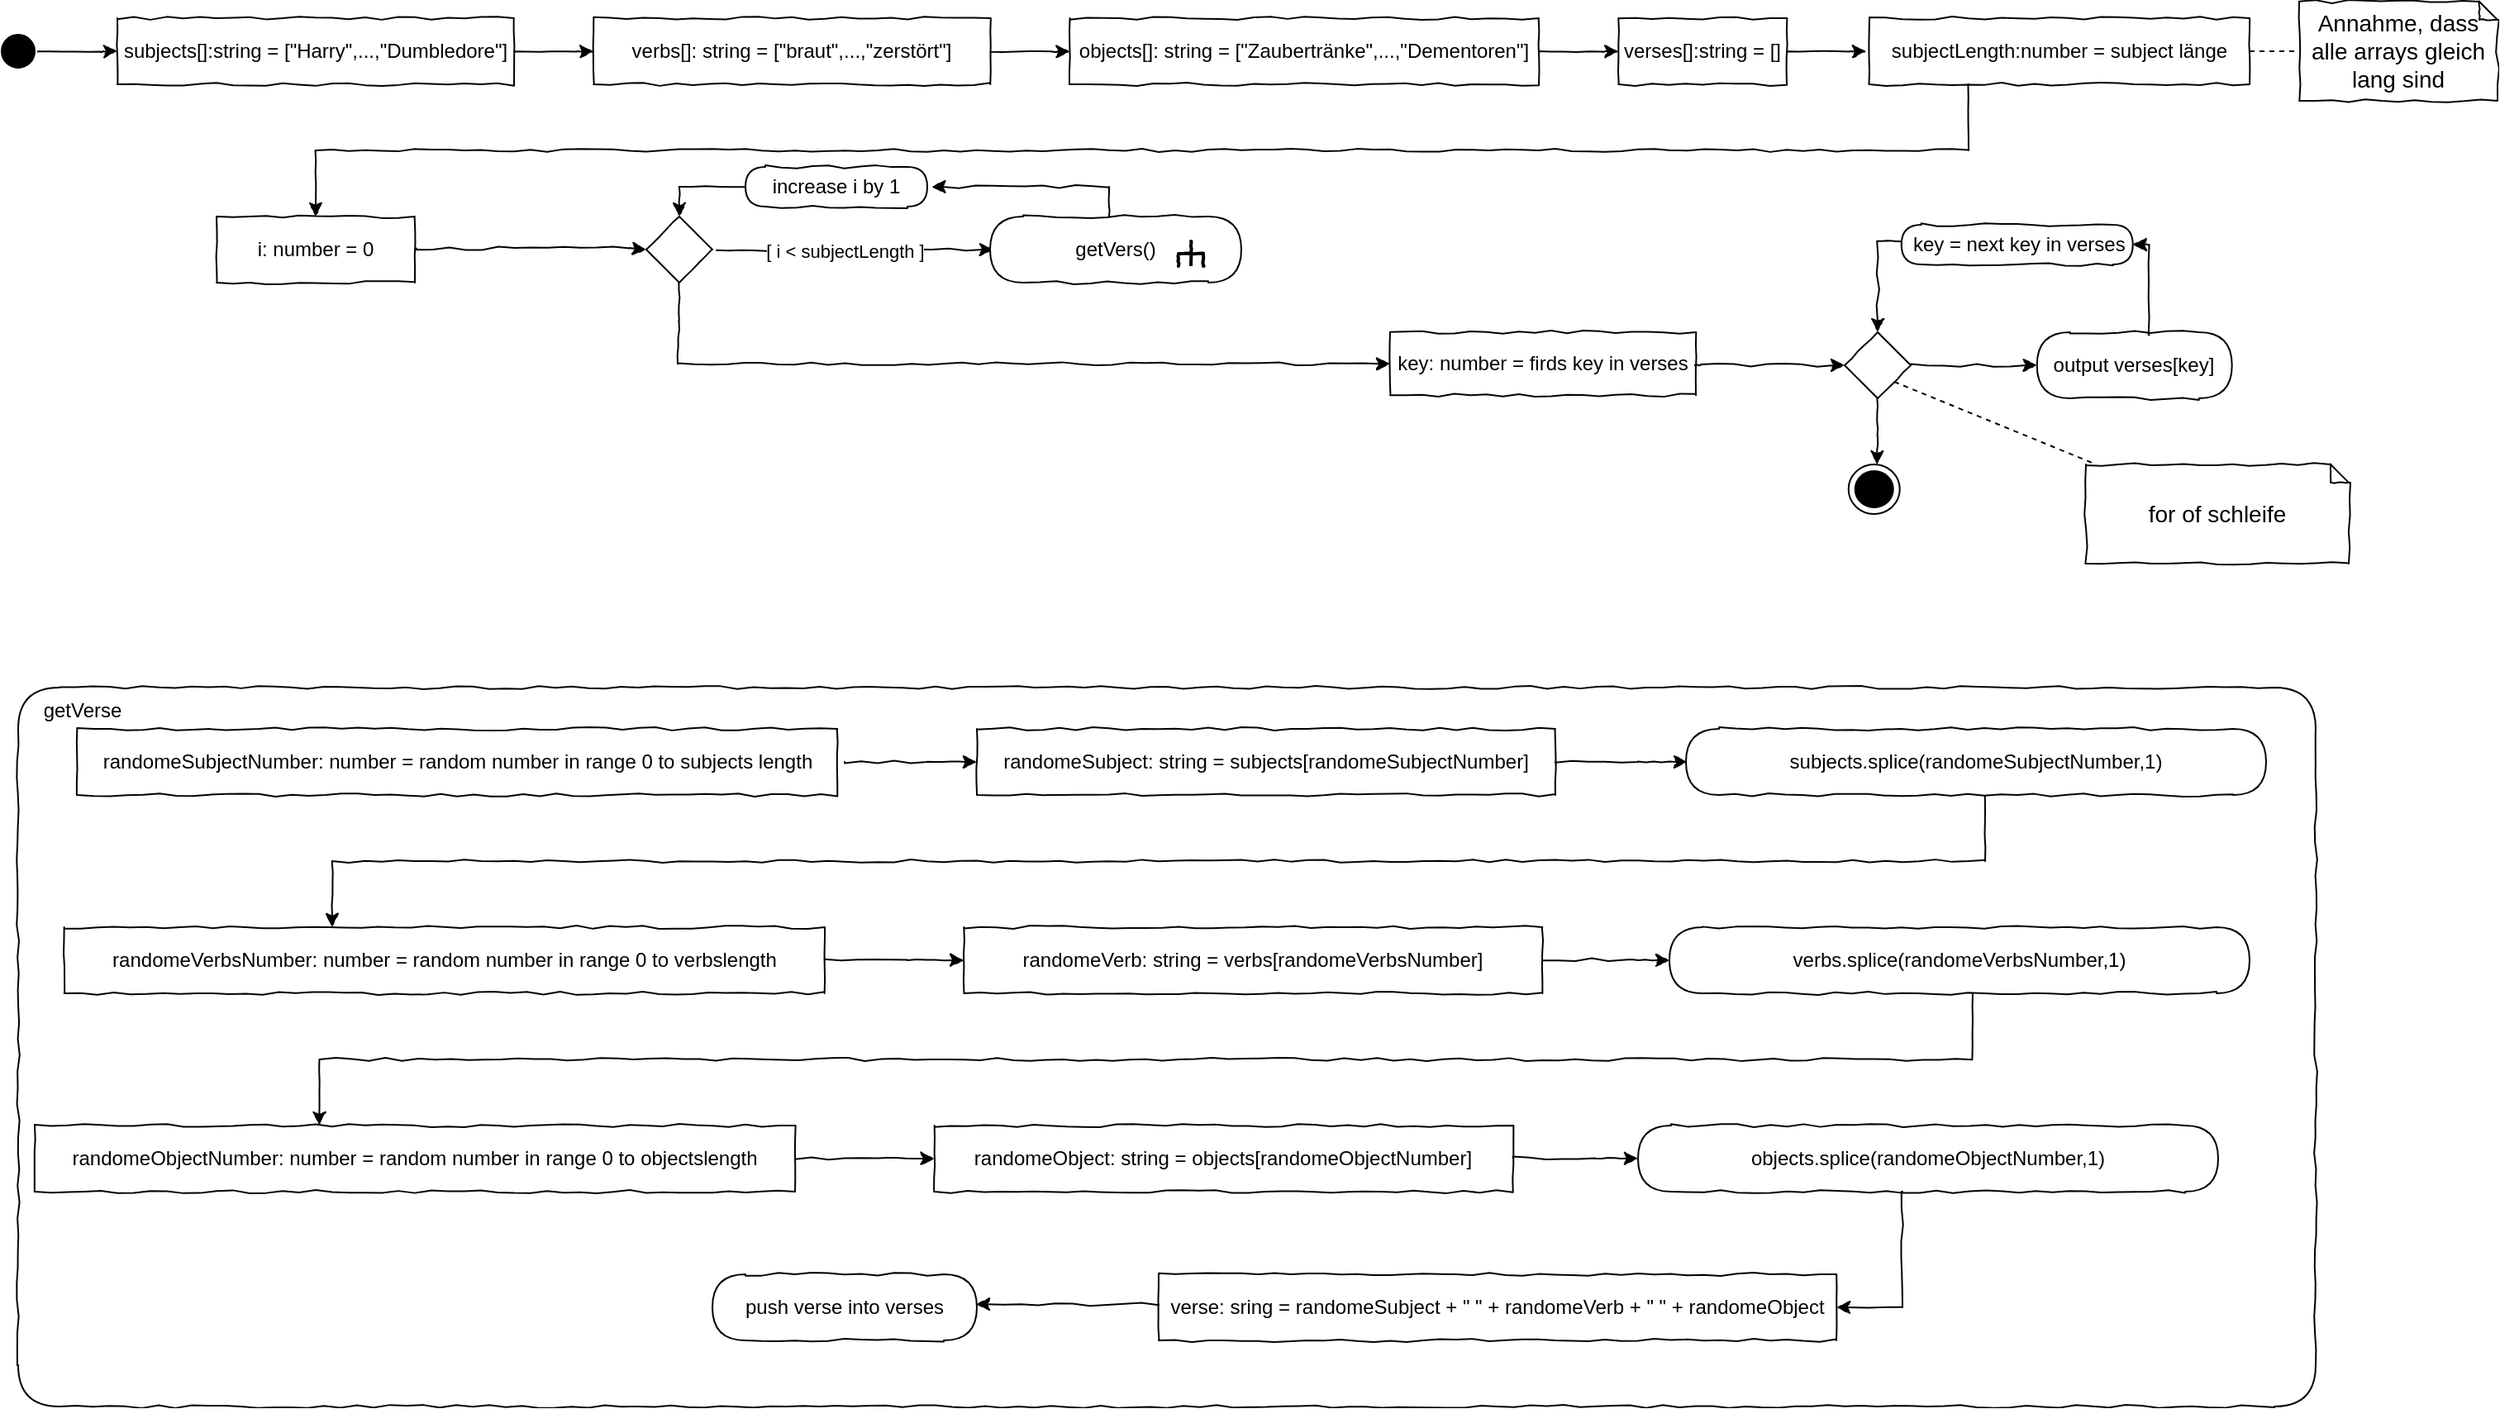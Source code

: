 <mxfile version="13.0.7" type="device"><diagram id="lGqguJDUNLCGgktL8488" name="Page-1"><mxGraphModel dx="993" dy="750" grid="1" gridSize="10" guides="1" tooltips="1" connect="1" arrows="1" fold="1" page="1" pageScale="1" pageWidth="1600" pageHeight="900" math="0" shadow="0"><root><mxCell id="0"/><mxCell id="1" parent="0"/><mxCell id="oD9HerVulyRnA6-nA6v5-68" value="&lt;div style=&quot;text-align: left&quot;&gt;&lt;span&gt;&amp;nbsp; &amp;nbsp; getVerse&lt;/span&gt;&lt;/div&gt;" style="rounded=1;whiteSpace=wrap;html=1;shadow=0;glass=0;comic=1;strokeColor=#000000;labelPosition=center;verticalLabelPosition=middle;align=left;verticalAlign=top;absoluteArcSize=1;arcSize=50;" vertex="1" parent="1"><mxGeometry x="100" y="445" width="1390" height="435" as="geometry"/></mxCell><mxCell id="oD9HerVulyRnA6-nA6v5-1" value="" style="ellipse;whiteSpace=wrap;html=1;rounded=0;shadow=0;comic=0;labelBackgroundColor=none;strokeColor=#000000;strokeWidth=1;fillColor=#000000;fontFamily=Verdana;fontSize=12;fontColor=#000000;align=center;comic=1" vertex="1" parent="1"><mxGeometry x="90" y="50" width="20" height="20" as="geometry"/></mxCell><mxCell id="oD9HerVulyRnA6-nA6v5-2" value="" style="edgeStyle=orthogonalEdgeStyle;rounded=0;html=1;jettySize=auto;orthogonalLoop=1;comic=1;exitX=1.093;exitY=0.511;exitDx=0;exitDy=0;exitPerimeter=0;" edge="1" parent="1" source="oD9HerVulyRnA6-nA6v5-1"><mxGeometry relative="1" as="geometry"><mxPoint x="150" y="50" as="sourcePoint"/><mxPoint x="160" y="60" as="targetPoint"/><Array as="points"><mxPoint x="150" y="60"/></Array></mxGeometry></mxCell><mxCell id="oD9HerVulyRnA6-nA6v5-3" value="&lt;div style=&quot;text-align: left&quot;&gt;subjects[]:string = [&quot;Harry&quot;,...,&quot;Dumbledore&quot;]&lt;br&gt;&lt;/div&gt;" style="rounded=0;whiteSpace=wrap;html=1;comic=1;" vertex="1" parent="1"><mxGeometry x="160" y="40" width="240" height="40" as="geometry"/></mxCell><mxCell id="oD9HerVulyRnA6-nA6v5-4" value="" style="edgeStyle=orthogonalEdgeStyle;rounded=0;html=1;jettySize=auto;orthogonalLoop=1;comic=1;exitX=1.093;exitY=0.511;exitDx=0;exitDy=0;exitPerimeter=0;" edge="1" parent="1"><mxGeometry relative="1" as="geometry"><mxPoint x="400" y="60.22" as="sourcePoint"/><mxPoint x="448.14" y="60" as="targetPoint"/><Array as="points"><mxPoint x="438.14" y="60"/></Array></mxGeometry></mxCell><mxCell id="oD9HerVulyRnA6-nA6v5-5" value="&lt;div style=&quot;text-align: left&quot;&gt;verbs[]: string = [&quot;braut&quot;,...,&quot;zerstört&quot;]&lt;br&gt;&lt;/div&gt;" style="rounded=0;whiteSpace=wrap;html=1;comic=1;" vertex="1" parent="1"><mxGeometry x="448.14" y="40" width="240" height="40" as="geometry"/></mxCell><mxCell id="oD9HerVulyRnA6-nA6v5-6" value="" style="edgeStyle=orthogonalEdgeStyle;rounded=0;html=1;jettySize=auto;orthogonalLoop=1;comic=1;exitX=1.093;exitY=0.511;exitDx=0;exitDy=0;exitPerimeter=0;" edge="1" parent="1"><mxGeometry relative="1" as="geometry"><mxPoint x="688.14" y="60.22" as="sourcePoint"/><mxPoint x="736.28" y="60" as="targetPoint"/><Array as="points"><mxPoint x="726.28" y="60"/></Array></mxGeometry></mxCell><mxCell id="oD9HerVulyRnA6-nA6v5-7" value="&lt;div style=&quot;text-align: left&quot;&gt;objects[]: string = [&quot;Zaubertränke&quot;,...,&quot;Dementoren&quot;]&lt;br&gt;&lt;/div&gt;" style="rounded=0;whiteSpace=wrap;html=1;comic=1;" vertex="1" parent="1"><mxGeometry x="736.28" y="40" width="283.72" height="40" as="geometry"/></mxCell><mxCell id="oD9HerVulyRnA6-nA6v5-8" value="" style="edgeStyle=orthogonalEdgeStyle;rounded=0;html=1;jettySize=auto;orthogonalLoop=1;comic=1;exitX=1.093;exitY=0.511;exitDx=0;exitDy=0;exitPerimeter=0;" edge="1" parent="1"><mxGeometry relative="1" as="geometry"><mxPoint x="1020" y="60.22" as="sourcePoint"/><mxPoint x="1068.14" y="60" as="targetPoint"/><Array as="points"><mxPoint x="1058.14" y="60"/></Array></mxGeometry></mxCell><mxCell id="oD9HerVulyRnA6-nA6v5-9" value="&lt;div style=&quot;text-align: left&quot;&gt;verses[]:string = []&lt;br&gt;&lt;/div&gt;" style="rounded=0;whiteSpace=wrap;html=1;comic=1;" vertex="1" parent="1"><mxGeometry x="1068.14" y="40" width="101.86" height="40" as="geometry"/></mxCell><mxCell id="oD9HerVulyRnA6-nA6v5-10" value="" style="edgeStyle=orthogonalEdgeStyle;rounded=0;html=1;jettySize=auto;orthogonalLoop=1;comic=1;exitX=1.093;exitY=0.511;exitDx=0;exitDy=0;exitPerimeter=0;" edge="1" parent="1"><mxGeometry relative="1" as="geometry"><mxPoint x="1170" y="60.22" as="sourcePoint"/><mxPoint x="1218.14" y="60" as="targetPoint"/><Array as="points"><mxPoint x="1208.14" y="60"/></Array></mxGeometry></mxCell><mxCell id="oD9HerVulyRnA6-nA6v5-11" value="&lt;div style=&quot;text-align: left&quot;&gt;subjectLength:number = subject länge&lt;br&gt;&lt;/div&gt;" style="rounded=0;whiteSpace=wrap;html=1;comic=1;" vertex="1" parent="1"><mxGeometry x="1220" y="40" width="230" height="40" as="geometry"/></mxCell><mxCell id="oD9HerVulyRnA6-nA6v5-12" value="" style="edgeStyle=orthogonalEdgeStyle;rounded=0;html=1;jettySize=auto;orthogonalLoop=1;comic=1;" edge="1" parent="1"><mxGeometry relative="1" as="geometry"><mxPoint x="1280" y="80" as="sourcePoint"/><mxPoint x="280" y="160" as="targetPoint"/><Array as="points"><mxPoint x="1280" y="120"/><mxPoint x="280" y="120"/></Array></mxGeometry></mxCell><mxCell id="oD9HerVulyRnA6-nA6v5-15" value="i: number = 0" style="rounded=0;whiteSpace=wrap;html=1;comic=1;" vertex="1" parent="1"><mxGeometry x="220" y="160" width="120" height="40" as="geometry"/></mxCell><mxCell id="oD9HerVulyRnA6-nA6v5-17" value="" style="edgeStyle=orthogonalEdgeStyle;rounded=0;html=1;jettySize=auto;orthogonalLoop=1;comic=1;exitX=1.008;exitY=0.481;exitDx=0;exitDy=0;exitPerimeter=0;entryX=0;entryY=0.5;entryDx=0;entryDy=0;" edge="1" parent="1" source="oD9HerVulyRnA6-nA6v5-15" target="oD9HerVulyRnA6-nA6v5-18"><mxGeometry relative="1" as="geometry"><mxPoint x="470" y="150" as="sourcePoint"/><mxPoint x="490" y="179" as="targetPoint"/><Array as="points"><mxPoint x="470" y="179"/></Array></mxGeometry></mxCell><mxCell id="oD9HerVulyRnA6-nA6v5-18" value="" style="rhombus;whiteSpace=wrap;html=1;rounded=0;shadow=0;glass=0;comic=1;strokeColor=#000000;align=left;" vertex="1" parent="1"><mxGeometry x="480" y="160" width="40" height="40" as="geometry"/></mxCell><mxCell id="oD9HerVulyRnA6-nA6v5-19" value="" style="edgeStyle=orthogonalEdgeStyle;rounded=0;html=1;jettySize=auto;orthogonalLoop=1;comic=1;exitX=1.065;exitY=0.513;exitDx=0;exitDy=0;exitPerimeter=0;" edge="1" parent="1" source="oD9HerVulyRnA6-nA6v5-18"><mxGeometry relative="1" as="geometry"><mxPoint x="560" y="190" as="sourcePoint"/><mxPoint x="690" y="180" as="targetPoint"/><Array as="points"><mxPoint x="560" y="180"/></Array></mxGeometry></mxCell><mxCell id="oD9HerVulyRnA6-nA6v5-20" value="[ i &amp;lt; subjectLength ]" style="edgeLabel;html=1;align=center;verticalAlign=middle;resizable=0;points=[];" vertex="1" connectable="0" parent="oD9HerVulyRnA6-nA6v5-19"><mxGeometry x="-0.078" relative="1" as="geometry"><mxPoint as="offset"/></mxGeometry></mxCell><mxCell id="oD9HerVulyRnA6-nA6v5-21" value="getVers()" style="rounded=1;whiteSpace=wrap;html=1;absoluteArcSize=1;arcSize=50;strokeWidth=1;shadow=0;comic=1;" vertex="1" parent="1"><mxGeometry x="688" y="160" width="152" height="40" as="geometry"/></mxCell><mxCell id="oD9HerVulyRnA6-nA6v5-22" value="" style="group;rotation=90;" vertex="1" connectable="0" parent="1"><mxGeometry x="800" y="170" width="20" height="20" as="geometry"/></mxCell><mxCell id="oD9HerVulyRnA6-nA6v5-23" value="" style="strokeWidth=2;html=1;shape=mxgraph.flowchart.annotation_2;align=left;rounded=1;comic=1;rotation=90;" vertex="1" parent="oD9HerVulyRnA6-nA6v5-22"><mxGeometry x="2" y="5" width="15" height="15" as="geometry"/></mxCell><mxCell id="oD9HerVulyRnA6-nA6v5-24" value="" style="endArrow=none;html=1;entryX=0.508;entryY=0.487;entryPerimeter=0;exitX=1;exitY=0.5;exitPerimeter=0;strokeWidth=2;" edge="1" parent="oD9HerVulyRnA6-nA6v5-22" source="oD9HerVulyRnA6-nA6v5-23" target="oD9HerVulyRnA6-nA6v5-23"><mxGeometry width="50" height="50" relative="1" as="geometry"><mxPoint x="-46.667" as="sourcePoint"/><mxPoint x="-13.333" y="50" as="targetPoint"/></mxGeometry></mxCell><mxCell id="oD9HerVulyRnA6-nA6v5-25" value="increase i by 1" style="rounded=1;whiteSpace=wrap;html=1;absoluteArcSize=1;arcSize=50;strokeWidth=1;shadow=0;comic=1;" vertex="1" parent="1"><mxGeometry x="540" y="130" width="110" height="24" as="geometry"/></mxCell><mxCell id="oD9HerVulyRnA6-nA6v5-27" value="" style="edgeStyle=orthogonalEdgeStyle;rounded=0;html=1;jettySize=auto;orthogonalLoop=1;comic=1;exitX=0;exitY=0.5;exitDx=0;exitDy=0;" edge="1" parent="1" source="oD9HerVulyRnA6-nA6v5-25" target="oD9HerVulyRnA6-nA6v5-18"><mxGeometry relative="1" as="geometry"><mxPoint x="505.86" y="128" as="sourcePoint"/><mxPoint x="500" y="164" as="targetPoint"/><Array as="points"><mxPoint x="500" y="142"/></Array></mxGeometry></mxCell><mxCell id="oD9HerVulyRnA6-nA6v5-28" value="" style="edgeStyle=orthogonalEdgeStyle;rounded=0;html=1;jettySize=auto;orthogonalLoop=1;comic=1;entryX=1.024;entryY=0.5;entryDx=0;entryDy=0;entryPerimeter=0;" edge="1" parent="1" target="oD9HerVulyRnA6-nA6v5-25"><mxGeometry relative="1" as="geometry"><mxPoint x="760" y="160" as="sourcePoint"/><mxPoint x="720" y="166" as="targetPoint"/><Array as="points"><mxPoint x="760" y="160"/><mxPoint x="760" y="142"/></Array></mxGeometry></mxCell><mxCell id="oD9HerVulyRnA6-nA6v5-29" value="" style="edgeStyle=orthogonalEdgeStyle;rounded=0;html=1;jettySize=auto;orthogonalLoop=1;comic=1;entryX=0;entryY=0.5;entryDx=0;entryDy=0;" edge="1" parent="1" target="oD9HerVulyRnA6-nA6v5-30"><mxGeometry relative="1" as="geometry"><mxPoint x="499.86" y="200" as="sourcePoint"/><mxPoint x="499.86" y="236" as="targetPoint"/><Array as="points"><mxPoint x="500" y="223"/><mxPoint x="499" y="223"/><mxPoint x="499" y="249"/></Array></mxGeometry></mxCell><mxCell id="oD9HerVulyRnA6-nA6v5-30" value="key: number = firds key in verses" style="rounded=0;whiteSpace=wrap;html=1;comic=1;" vertex="1" parent="1"><mxGeometry x="930" y="230" width="185" height="38.18" as="geometry"/></mxCell><mxCell id="oD9HerVulyRnA6-nA6v5-31" value="" style="edgeStyle=orthogonalEdgeStyle;rounded=0;html=1;jettySize=auto;orthogonalLoop=1;comic=1;exitX=0.997;exitY=0.521;exitDx=0;exitDy=0;exitPerimeter=0;entryX=0;entryY=0.5;entryDx=0;entryDy=0;" edge="1" parent="1" source="oD9HerVulyRnA6-nA6v5-30" target="oD9HerVulyRnA6-nA6v5-32"><mxGeometry relative="1" as="geometry"><mxPoint x="1235" y="280" as="sourcePoint"/><mxPoint x="1215" y="252" as="targetPoint"/><Array as="points"><mxPoint x="1118" y="250"/></Array></mxGeometry></mxCell><mxCell id="oD9HerVulyRnA6-nA6v5-32" value="" style="rhombus;whiteSpace=wrap;html=1;rounded=0;shadow=0;glass=0;comic=1;strokeColor=#000000;align=left;" vertex="1" parent="1"><mxGeometry x="1205" y="230" width="40" height="40" as="geometry"/></mxCell><mxCell id="oD9HerVulyRnA6-nA6v5-33" value="" style="edgeStyle=orthogonalEdgeStyle;rounded=0;html=1;jettySize=auto;orthogonalLoop=1;comic=1;exitX=1;exitY=0.5;exitDx=0;exitDy=0;entryX=0;entryY=0.5;entryDx=0;entryDy=0;" edge="1" parent="1" source="oD9HerVulyRnA6-nA6v5-32" target="oD9HerVulyRnA6-nA6v5-34"><mxGeometry relative="1" as="geometry"><mxPoint x="1259.36" y="260" as="sourcePoint"/><mxPoint x="1319.36" y="250" as="targetPoint"/><Array as="points"/></mxGeometry></mxCell><mxCell id="oD9HerVulyRnA6-nA6v5-34" value="output verses[key]" style="rounded=1;whiteSpace=wrap;html=1;absoluteArcSize=1;arcSize=50;strokeWidth=1;shadow=0;comic=1;" vertex="1" parent="1"><mxGeometry x="1321.36" y="230" width="118" height="40" as="geometry"/></mxCell><mxCell id="oD9HerVulyRnA6-nA6v5-35" value="&amp;nbsp;key = next key in verses" style="rounded=1;whiteSpace=wrap;html=1;absoluteArcSize=1;arcSize=50;strokeWidth=1;shadow=0;comic=1;" vertex="1" parent="1"><mxGeometry x="1239.36" y="165" width="140" height="24" as="geometry"/></mxCell><mxCell id="oD9HerVulyRnA6-nA6v5-37" value="" style="edgeStyle=orthogonalEdgeStyle;rounded=0;html=1;jettySize=auto;orthogonalLoop=1;comic=1;entryX=1;entryY=0.5;entryDx=0;entryDy=0;exitX=0.576;exitY=0.042;exitDx=0;exitDy=0;exitPerimeter=0;" edge="1" parent="1" target="oD9HerVulyRnA6-nA6v5-35" source="oD9HerVulyRnA6-nA6v5-34"><mxGeometry relative="1" as="geometry"><mxPoint x="1389.36" y="195" as="sourcePoint"/><mxPoint x="1349.36" y="201" as="targetPoint"/><Array as="points"><mxPoint x="1389" y="177"/></Array></mxGeometry></mxCell><mxCell id="oD9HerVulyRnA6-nA6v5-38" value="" style="edgeStyle=orthogonalEdgeStyle;rounded=0;html=1;jettySize=auto;orthogonalLoop=1;comic=1;exitX=-0.001;exitY=0.411;exitDx=0;exitDy=0;exitPerimeter=0;entryX=0.5;entryY=0;entryDx=0;entryDy=0;" edge="1" parent="1" source="oD9HerVulyRnA6-nA6v5-35" target="oD9HerVulyRnA6-nA6v5-32"><mxGeometry relative="1" as="geometry"><mxPoint x="1224.88" y="159" as="sourcePoint"/><mxPoint x="1224.88" y="195" as="targetPoint"/><Array as="points"><mxPoint x="1225" y="175"/></Array></mxGeometry></mxCell><mxCell id="oD9HerVulyRnA6-nA6v5-39" value="" style="edgeStyle=orthogonalEdgeStyle;rounded=0;html=1;jettySize=auto;orthogonalLoop=1;comic=1;entryX=0.559;entryY=0.004;entryDx=0;entryDy=0;entryPerimeter=0;" edge="1" parent="1" target="oD9HerVulyRnA6-nA6v5-40"><mxGeometry relative="1" as="geometry"><mxPoint x="1224.83" y="270" as="sourcePoint"/><mxPoint x="1224.83" y="306" as="targetPoint"/><Array as="points"><mxPoint x="1225.36" y="293"/><mxPoint x="1224.36" y="293"/></Array></mxGeometry></mxCell><mxCell id="oD9HerVulyRnA6-nA6v5-40" value="" style="ellipse;html=1;shape=endState;fillColor=#000000;strokeColor=#000000;comic=1" vertex="1" parent="1"><mxGeometry x="1207.36" y="310" width="31" height="30" as="geometry"/></mxCell><mxCell id="oD9HerVulyRnA6-nA6v5-41" value="randomeSubjectNumber: number = random number in range 0 to subjects length" style="rounded=0;whiteSpace=wrap;html=1;comic=1;" vertex="1" parent="1"><mxGeometry x="135.64" y="470" width="460" height="40" as="geometry"/></mxCell><mxCell id="oD9HerVulyRnA6-nA6v5-42" value="" style="edgeStyle=orthogonalEdgeStyle;rounded=0;html=1;jettySize=auto;orthogonalLoop=1;comic=1;" edge="1" parent="1"><mxGeometry relative="1" as="geometry"><mxPoint x="600" y="490" as="sourcePoint"/><mxPoint x="680" y="490" as="targetPoint"/><Array as="points"><mxPoint x="650" y="490"/></Array></mxGeometry></mxCell><mxCell id="oD9HerVulyRnA6-nA6v5-43" value="randomeSubject: string = subjects[randomeSubjectNumber]" style="rounded=0;whiteSpace=wrap;html=1;comic=1;" vertex="1" parent="1"><mxGeometry x="680" y="470" width="350" height="40" as="geometry"/></mxCell><mxCell id="oD9HerVulyRnA6-nA6v5-44" value="" style="edgeStyle=orthogonalEdgeStyle;rounded=0;html=1;jettySize=auto;orthogonalLoop=1;comic=1;" edge="1" parent="1"><mxGeometry relative="1" as="geometry"><mxPoint x="1030" y="490" as="sourcePoint"/><mxPoint x="1110" y="490" as="targetPoint"/><Array as="points"><mxPoint x="1080" y="490"/></Array></mxGeometry></mxCell><mxCell id="oD9HerVulyRnA6-nA6v5-46" value="" style="edgeStyle=orthogonalEdgeStyle;rounded=0;html=1;jettySize=auto;orthogonalLoop=1;comic=1;" edge="1" parent="1"><mxGeometry relative="1" as="geometry"><mxPoint x="1290" y="510" as="sourcePoint"/><mxPoint x="290" y="590" as="targetPoint"/><Array as="points"><mxPoint x="1290" y="550"/><mxPoint x="290" y="550"/></Array></mxGeometry></mxCell><mxCell id="oD9HerVulyRnA6-nA6v5-47" value="randomeVerbsNumber: number = random number in range 0 to verbslength" style="rounded=0;whiteSpace=wrap;html=1;comic=1;" vertex="1" parent="1"><mxGeometry x="127.82" y="590" width="460" height="40" as="geometry"/></mxCell><mxCell id="oD9HerVulyRnA6-nA6v5-48" value="randomeVerb: string = verbs[randomeVerbsNumber]" style="rounded=0;whiteSpace=wrap;html=1;comic=1;" vertex="1" parent="1"><mxGeometry x="672.18" y="590" width="350" height="40" as="geometry"/></mxCell><mxCell id="oD9HerVulyRnA6-nA6v5-50" value="" style="edgeStyle=orthogonalEdgeStyle;rounded=0;html=1;jettySize=auto;orthogonalLoop=1;comic=1;" edge="1" parent="1"><mxGeometry relative="1" as="geometry"><mxPoint x="1282.18" y="630.0" as="sourcePoint"/><mxPoint x="282.18" y="710.0" as="targetPoint"/><Array as="points"><mxPoint x="1282.18" y="670"/><mxPoint x="282.18" y="670"/></Array></mxGeometry></mxCell><mxCell id="oD9HerVulyRnA6-nA6v5-51" value="" style="edgeStyle=orthogonalEdgeStyle;rounded=0;html=1;jettySize=auto;orthogonalLoop=1;comic=1;entryX=0;entryY=0.5;entryDx=0;entryDy=0;" edge="1" parent="1" target="oD9HerVulyRnA6-nA6v5-48"><mxGeometry relative="1" as="geometry"><mxPoint x="587.82" y="609.69" as="sourcePoint"/><mxPoint x="667.82" y="609.69" as="targetPoint"/><Array as="points"><mxPoint x="638" y="610"/></Array></mxGeometry></mxCell><mxCell id="oD9HerVulyRnA6-nA6v5-52" value="" style="edgeStyle=orthogonalEdgeStyle;rounded=0;html=1;jettySize=auto;orthogonalLoop=1;comic=1;entryX=0;entryY=0.5;entryDx=0;entryDy=0;" edge="1" parent="1" target="oD9HerVulyRnA6-nA6v5-61"><mxGeometry relative="1" as="geometry"><mxPoint x="1022.18" y="609.66" as="sourcePoint"/><mxPoint x="1102.18" y="609.66" as="targetPoint"/><Array as="points"><mxPoint x="1072" y="610"/></Array></mxGeometry></mxCell><mxCell id="oD9HerVulyRnA6-nA6v5-55" value="randomeObjectNumber: number = random number in range 0 to objectslength" style="rounded=0;whiteSpace=wrap;html=1;comic=1;" vertex="1" parent="1"><mxGeometry x="110" y="710" width="460" height="40" as="geometry"/></mxCell><mxCell id="oD9HerVulyRnA6-nA6v5-56" value="randomeObject: string = objects[randomeObjectNumber]" style="rounded=0;whiteSpace=wrap;html=1;comic=1;" vertex="1" parent="1"><mxGeometry x="654.36" y="710" width="350" height="40" as="geometry"/></mxCell><mxCell id="oD9HerVulyRnA6-nA6v5-58" value="" style="edgeStyle=orthogonalEdgeStyle;rounded=0;html=1;jettySize=auto;orthogonalLoop=1;comic=1;entryX=0;entryY=0.5;entryDx=0;entryDy=0;" edge="1" parent="1" target="oD9HerVulyRnA6-nA6v5-56"><mxGeometry relative="1" as="geometry"><mxPoint x="570.0" y="729.69" as="sourcePoint"/><mxPoint x="650" y="729.69" as="targetPoint"/><Array as="points"><mxPoint x="620.18" y="730"/></Array></mxGeometry></mxCell><mxCell id="oD9HerVulyRnA6-nA6v5-59" value="" style="edgeStyle=orthogonalEdgeStyle;rounded=0;html=1;jettySize=auto;orthogonalLoop=1;comic=1;entryX=0;entryY=0.5;entryDx=0;entryDy=0;" edge="1" parent="1" target="oD9HerVulyRnA6-nA6v5-62"><mxGeometry relative="1" as="geometry"><mxPoint x="1004.36" y="729.66" as="sourcePoint"/><mxPoint x="1084.36" y="729.66" as="targetPoint"/><Array as="points"><mxPoint x="1054" y="730"/></Array></mxGeometry></mxCell><mxCell id="oD9HerVulyRnA6-nA6v5-60" value="subjects.splice(randomeSubjectNumber,1)" style="rounded=1;whiteSpace=wrap;html=1;absoluteArcSize=1;arcSize=50;strokeWidth=1;shadow=0;comic=1;" vertex="1" parent="1"><mxGeometry x="1109" y="470" width="351" height="40" as="geometry"/></mxCell><mxCell id="oD9HerVulyRnA6-nA6v5-61" value="verbs.splice(randomeVerbsNumber,1)" style="rounded=1;whiteSpace=wrap;html=1;absoluteArcSize=1;arcSize=50;strokeWidth=1;shadow=0;comic=1;" vertex="1" parent="1"><mxGeometry x="1099" y="590" width="351" height="40" as="geometry"/></mxCell><mxCell id="oD9HerVulyRnA6-nA6v5-62" value="objects.splice(randomeObjectNumber,1)" style="rounded=1;whiteSpace=wrap;html=1;absoluteArcSize=1;arcSize=50;strokeWidth=1;shadow=0;comic=1;" vertex="1" parent="1"><mxGeometry x="1080" y="710" width="351" height="40" as="geometry"/></mxCell><mxCell id="oD9HerVulyRnA6-nA6v5-63" value="" style="edgeStyle=orthogonalEdgeStyle;rounded=0;html=1;jettySize=auto;orthogonalLoop=1;comic=1;" edge="1" parent="1"><mxGeometry relative="1" as="geometry"><mxPoint x="1240" y="750" as="sourcePoint"/><mxPoint x="1200" y="820" as="targetPoint"/><Array as="points"><mxPoint x="1240" y="820"/><mxPoint x="1240" y="820"/></Array></mxGeometry></mxCell><mxCell id="oD9HerVulyRnA6-nA6v5-64" value="verse: sring = randomeSubject + &quot; &quot; + randomeVerb + &quot; &quot; + randomeObject" style="rounded=0;whiteSpace=wrap;html=1;comic=1;" vertex="1" parent="1"><mxGeometry x="790" y="800" width="410" height="40" as="geometry"/></mxCell><mxCell id="oD9HerVulyRnA6-nA6v5-65" value="push verse into verses" style="rounded=1;whiteSpace=wrap;html=1;absoluteArcSize=1;arcSize=50;strokeWidth=1;shadow=0;comic=1;" vertex="1" parent="1"><mxGeometry x="520" y="800" width="160" height="40" as="geometry"/></mxCell><mxCell id="oD9HerVulyRnA6-nA6v5-67" value="" style="edgeStyle=orthogonalEdgeStyle;rounded=0;html=1;jettySize=auto;orthogonalLoop=1;comic=1;entryX=0.997;entryY=0.453;entryDx=0;entryDy=0;entryPerimeter=0;exitX=0;exitY=0.453;exitDx=0;exitDy=0;exitPerimeter=0;" edge="1" parent="1" source="oD9HerVulyRnA6-nA6v5-64" target="oD9HerVulyRnA6-nA6v5-65"><mxGeometry relative="1" as="geometry"><mxPoint x="750" y="800" as="sourcePoint"/><mxPoint x="750" y="836" as="targetPoint"/><Array as="points"/></mxGeometry></mxCell><mxCell id="oD9HerVulyRnA6-nA6v5-69" value="Annahme, dass alle arrays gleich lang sind" style="shape=note;strokeWidth=1;fontSize=14;size=11;whiteSpace=wrap;html=1;rounded=0;shadow=0;comic=1;fillColor=#FFFFFF;" vertex="1" parent="1"><mxGeometry x="1480" y="30" width="120" height="60" as="geometry"/></mxCell><mxCell id="oD9HerVulyRnA6-nA6v5-70" value="" style="endArrow=none;dashed=1;html=1;exitX=1;exitY=0.5;exitDx=0;exitDy=0;" edge="1" target="oD9HerVulyRnA6-nA6v5-69" parent="1" source="oD9HerVulyRnA6-nA6v5-11"><mxGeometry width="50" height="50" relative="1" as="geometry"><mxPoint x="1510" y="90" as="sourcePoint"/><mxPoint x="1400" y="110" as="targetPoint"/></mxGeometry></mxCell><mxCell id="oD9HerVulyRnA6-nA6v5-71" value="for of schleife" style="shape=note;strokeWidth=1;fontSize=14;size=11;whiteSpace=wrap;html=1;rounded=0;shadow=0;comic=1;fillColor=#FFFFFF;" vertex="1" parent="1"><mxGeometry x="1351" y="310" width="159" height="60" as="geometry"/></mxCell><mxCell id="oD9HerVulyRnA6-nA6v5-72" value="" style="endArrow=none;dashed=1;html=1;exitX=1;exitY=1;exitDx=0;exitDy=0;" edge="1" target="oD9HerVulyRnA6-nA6v5-71" parent="1" source="oD9HerVulyRnA6-nA6v5-32"><mxGeometry width="50" height="50" relative="1" as="geometry"><mxPoint x="1321" y="370" as="sourcePoint"/><mxPoint x="1211" y="390" as="targetPoint"/></mxGeometry></mxCell></root></mxGraphModel></diagram></mxfile>